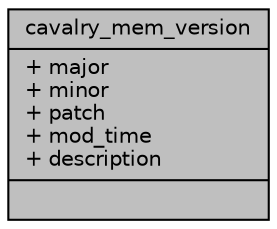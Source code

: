 digraph "cavalry_mem_version"
{
 // INTERACTIVE_SVG=YES
 // LATEX_PDF_SIZE
  bgcolor="transparent";
  edge [fontname="Helvetica",fontsize="10",labelfontname="Helvetica",labelfontsize="10"];
  node [fontname="Helvetica",fontsize="10",shape=record];
  Node1 [label="{cavalry_mem_version\n|+ major\l+ minor\l+ patch\l+ mod_time\l+ description\l|}",height=0.2,width=0.4,color="black", fillcolor="grey75", style="filled", fontcolor="black",tooltip="The version of cavalry_mem library."];
}
